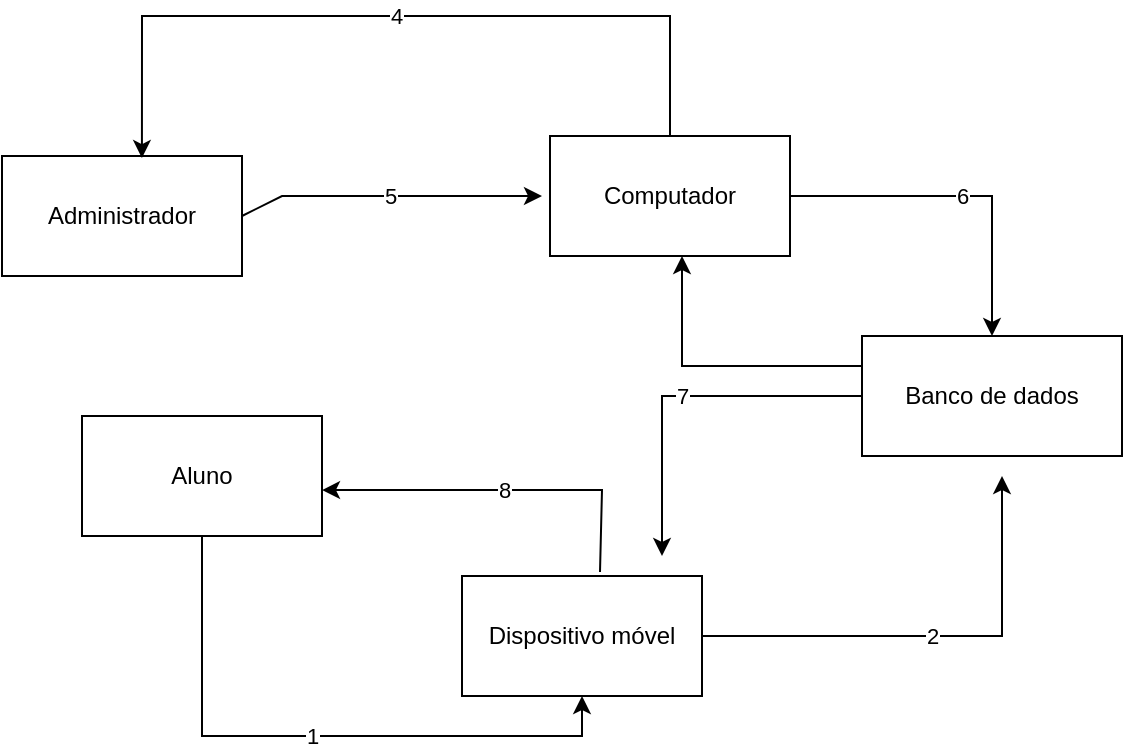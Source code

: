 <mxfile version="20.6.0" type="github">
  <diagram id="g_i-ujaX1zZg71u5HHWl" name="Página-1">
    <mxGraphModel dx="828" dy="452" grid="1" gridSize="10" guides="1" tooltips="1" connect="1" arrows="1" fold="1" page="1" pageScale="1" pageWidth="827" pageHeight="1169" math="0" shadow="0">
      <root>
        <mxCell id="0" />
        <mxCell id="1" parent="0" />
        <mxCell id="kiVXvJCQXdLympeLJISY-1" value="Computador" style="rounded=0;whiteSpace=wrap;html=1;" vertex="1" parent="1">
          <mxGeometry x="414" y="180" width="120" height="60" as="geometry" />
        </mxCell>
        <mxCell id="kiVXvJCQXdLympeLJISY-2" value="Administrador" style="rounded=0;whiteSpace=wrap;html=1;" vertex="1" parent="1">
          <mxGeometry x="140" y="190" width="120" height="60" as="geometry" />
        </mxCell>
        <mxCell id="kiVXvJCQXdLympeLJISY-6" value="Banco de dados" style="rounded=0;whiteSpace=wrap;html=1;" vertex="1" parent="1">
          <mxGeometry x="570" y="280" width="130" height="60" as="geometry" />
        </mxCell>
        <mxCell id="kiVXvJCQXdLympeLJISY-7" value="Dispositivo móvel" style="rounded=0;whiteSpace=wrap;html=1;" vertex="1" parent="1">
          <mxGeometry x="370" y="400" width="120" height="60" as="geometry" />
        </mxCell>
        <mxCell id="kiVXvJCQXdLympeLJISY-8" value="Aluno" style="rounded=0;whiteSpace=wrap;html=1;" vertex="1" parent="1">
          <mxGeometry x="180" y="320" width="120" height="60" as="geometry" />
        </mxCell>
        <mxCell id="kiVXvJCQXdLympeLJISY-10" value="1" style="endArrow=classic;html=1;rounded=0;entryX=0.5;entryY=1;entryDx=0;entryDy=0;" edge="1" parent="1" source="kiVXvJCQXdLympeLJISY-8" target="kiVXvJCQXdLympeLJISY-7">
          <mxGeometry width="50" height="50" relative="1" as="geometry">
            <mxPoint x="210" y="390" as="sourcePoint" />
            <mxPoint x="400" y="480" as="targetPoint" />
            <Array as="points">
              <mxPoint x="240" y="470" />
              <mxPoint x="240" y="480" />
              <mxPoint x="250" y="480" />
              <mxPoint x="320" y="480" />
              <mxPoint x="380" y="480" />
              <mxPoint x="430" y="480" />
            </Array>
          </mxGeometry>
        </mxCell>
        <mxCell id="kiVXvJCQXdLympeLJISY-11" value="8" style="endArrow=classic;html=1;rounded=0;entryX=1;entryY=0.617;entryDx=0;entryDy=0;entryPerimeter=0;exitX=0.575;exitY=-0.033;exitDx=0;exitDy=0;exitPerimeter=0;" edge="1" parent="1" source="kiVXvJCQXdLympeLJISY-7" target="kiVXvJCQXdLympeLJISY-8">
          <mxGeometry width="50" height="50" relative="1" as="geometry">
            <mxPoint x="440" y="390" as="sourcePoint" />
            <mxPoint x="370" y="290" as="targetPoint" />
            <Array as="points">
              <mxPoint x="440" y="357" />
            </Array>
          </mxGeometry>
        </mxCell>
        <mxCell id="kiVXvJCQXdLympeLJISY-12" value="2" style="endArrow=classic;html=1;rounded=0;" edge="1" parent="1" source="kiVXvJCQXdLympeLJISY-7">
          <mxGeometry width="50" height="50" relative="1" as="geometry">
            <mxPoint x="560" y="440" as="sourcePoint" />
            <mxPoint x="640" y="350" as="targetPoint" />
            <Array as="points">
              <mxPoint x="640" y="430" />
            </Array>
          </mxGeometry>
        </mxCell>
        <mxCell id="kiVXvJCQXdLympeLJISY-13" value="7" style="endArrow=classic;html=1;rounded=0;exitX=0;exitY=0.5;exitDx=0;exitDy=0;" edge="1" parent="1" source="kiVXvJCQXdLympeLJISY-6">
          <mxGeometry width="50" height="50" relative="1" as="geometry">
            <mxPoint x="390" y="360" as="sourcePoint" />
            <mxPoint x="470" y="390" as="targetPoint" />
            <Array as="points">
              <mxPoint x="470" y="310" />
              <mxPoint x="470" y="390" />
            </Array>
          </mxGeometry>
        </mxCell>
        <mxCell id="kiVXvJCQXdLympeLJISY-16" value="6" style="endArrow=classic;html=1;rounded=0;entryX=0.5;entryY=0;entryDx=0;entryDy=0;" edge="1" parent="1" source="kiVXvJCQXdLympeLJISY-1" target="kiVXvJCQXdLympeLJISY-6">
          <mxGeometry width="50" height="50" relative="1" as="geometry">
            <mxPoint x="550" y="200" as="sourcePoint" />
            <mxPoint x="620" y="260" as="targetPoint" />
            <Array as="points">
              <mxPoint x="635" y="210" />
            </Array>
          </mxGeometry>
        </mxCell>
        <mxCell id="kiVXvJCQXdLympeLJISY-19" value="4" style="endArrow=classic;html=1;rounded=0;exitX=0.5;exitY=0;exitDx=0;exitDy=0;entryX=0.583;entryY=0.017;entryDx=0;entryDy=0;entryPerimeter=0;" edge="1" parent="1" source="kiVXvJCQXdLympeLJISY-1" target="kiVXvJCQXdLympeLJISY-2">
          <mxGeometry width="50" height="50" relative="1" as="geometry">
            <mxPoint x="480" y="170" as="sourcePoint" />
            <mxPoint x="370" y="130" as="targetPoint" />
            <Array as="points">
              <mxPoint x="474" y="130" />
              <mxPoint x="474" y="120" />
              <mxPoint x="440" y="120" />
              <mxPoint x="410" y="120" />
              <mxPoint x="300" y="120" />
              <mxPoint x="210" y="120" />
            </Array>
          </mxGeometry>
        </mxCell>
        <mxCell id="kiVXvJCQXdLympeLJISY-20" value="5" style="endArrow=classic;html=1;rounded=0;exitX=1;exitY=0.5;exitDx=0;exitDy=0;" edge="1" parent="1" source="kiVXvJCQXdLympeLJISY-2">
          <mxGeometry width="50" height="50" relative="1" as="geometry">
            <mxPoint x="330" y="290" as="sourcePoint" />
            <mxPoint x="410" y="210" as="targetPoint" />
            <Array as="points">
              <mxPoint x="280" y="210" />
            </Array>
          </mxGeometry>
        </mxCell>
        <mxCell id="kiVXvJCQXdLympeLJISY-21" value="" style="endArrow=classic;html=1;rounded=0;exitX=0;exitY=0.25;exitDx=0;exitDy=0;" edge="1" parent="1" source="kiVXvJCQXdLympeLJISY-6">
          <mxGeometry width="50" height="50" relative="1" as="geometry">
            <mxPoint x="560" y="300" as="sourcePoint" />
            <mxPoint x="480" y="240" as="targetPoint" />
            <Array as="points">
              <mxPoint x="480" y="295" />
            </Array>
          </mxGeometry>
        </mxCell>
      </root>
    </mxGraphModel>
  </diagram>
</mxfile>

